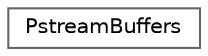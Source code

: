 digraph "Graphical Class Hierarchy"
{
 // LATEX_PDF_SIZE
  bgcolor="transparent";
  edge [fontname=Helvetica,fontsize=10,labelfontname=Helvetica,labelfontsize=10];
  node [fontname=Helvetica,fontsize=10,shape=box,height=0.2,width=0.4];
  rankdir="LR";
  Node0 [id="Node000000",label="PstreamBuffers",height=0.2,width=0.4,color="grey40", fillcolor="white", style="filled",URL="$classFoam_1_1PstreamBuffers.html",tooltip="Buffers for inter-processor communications streams (UOPstream, UIPstream)."];
}
